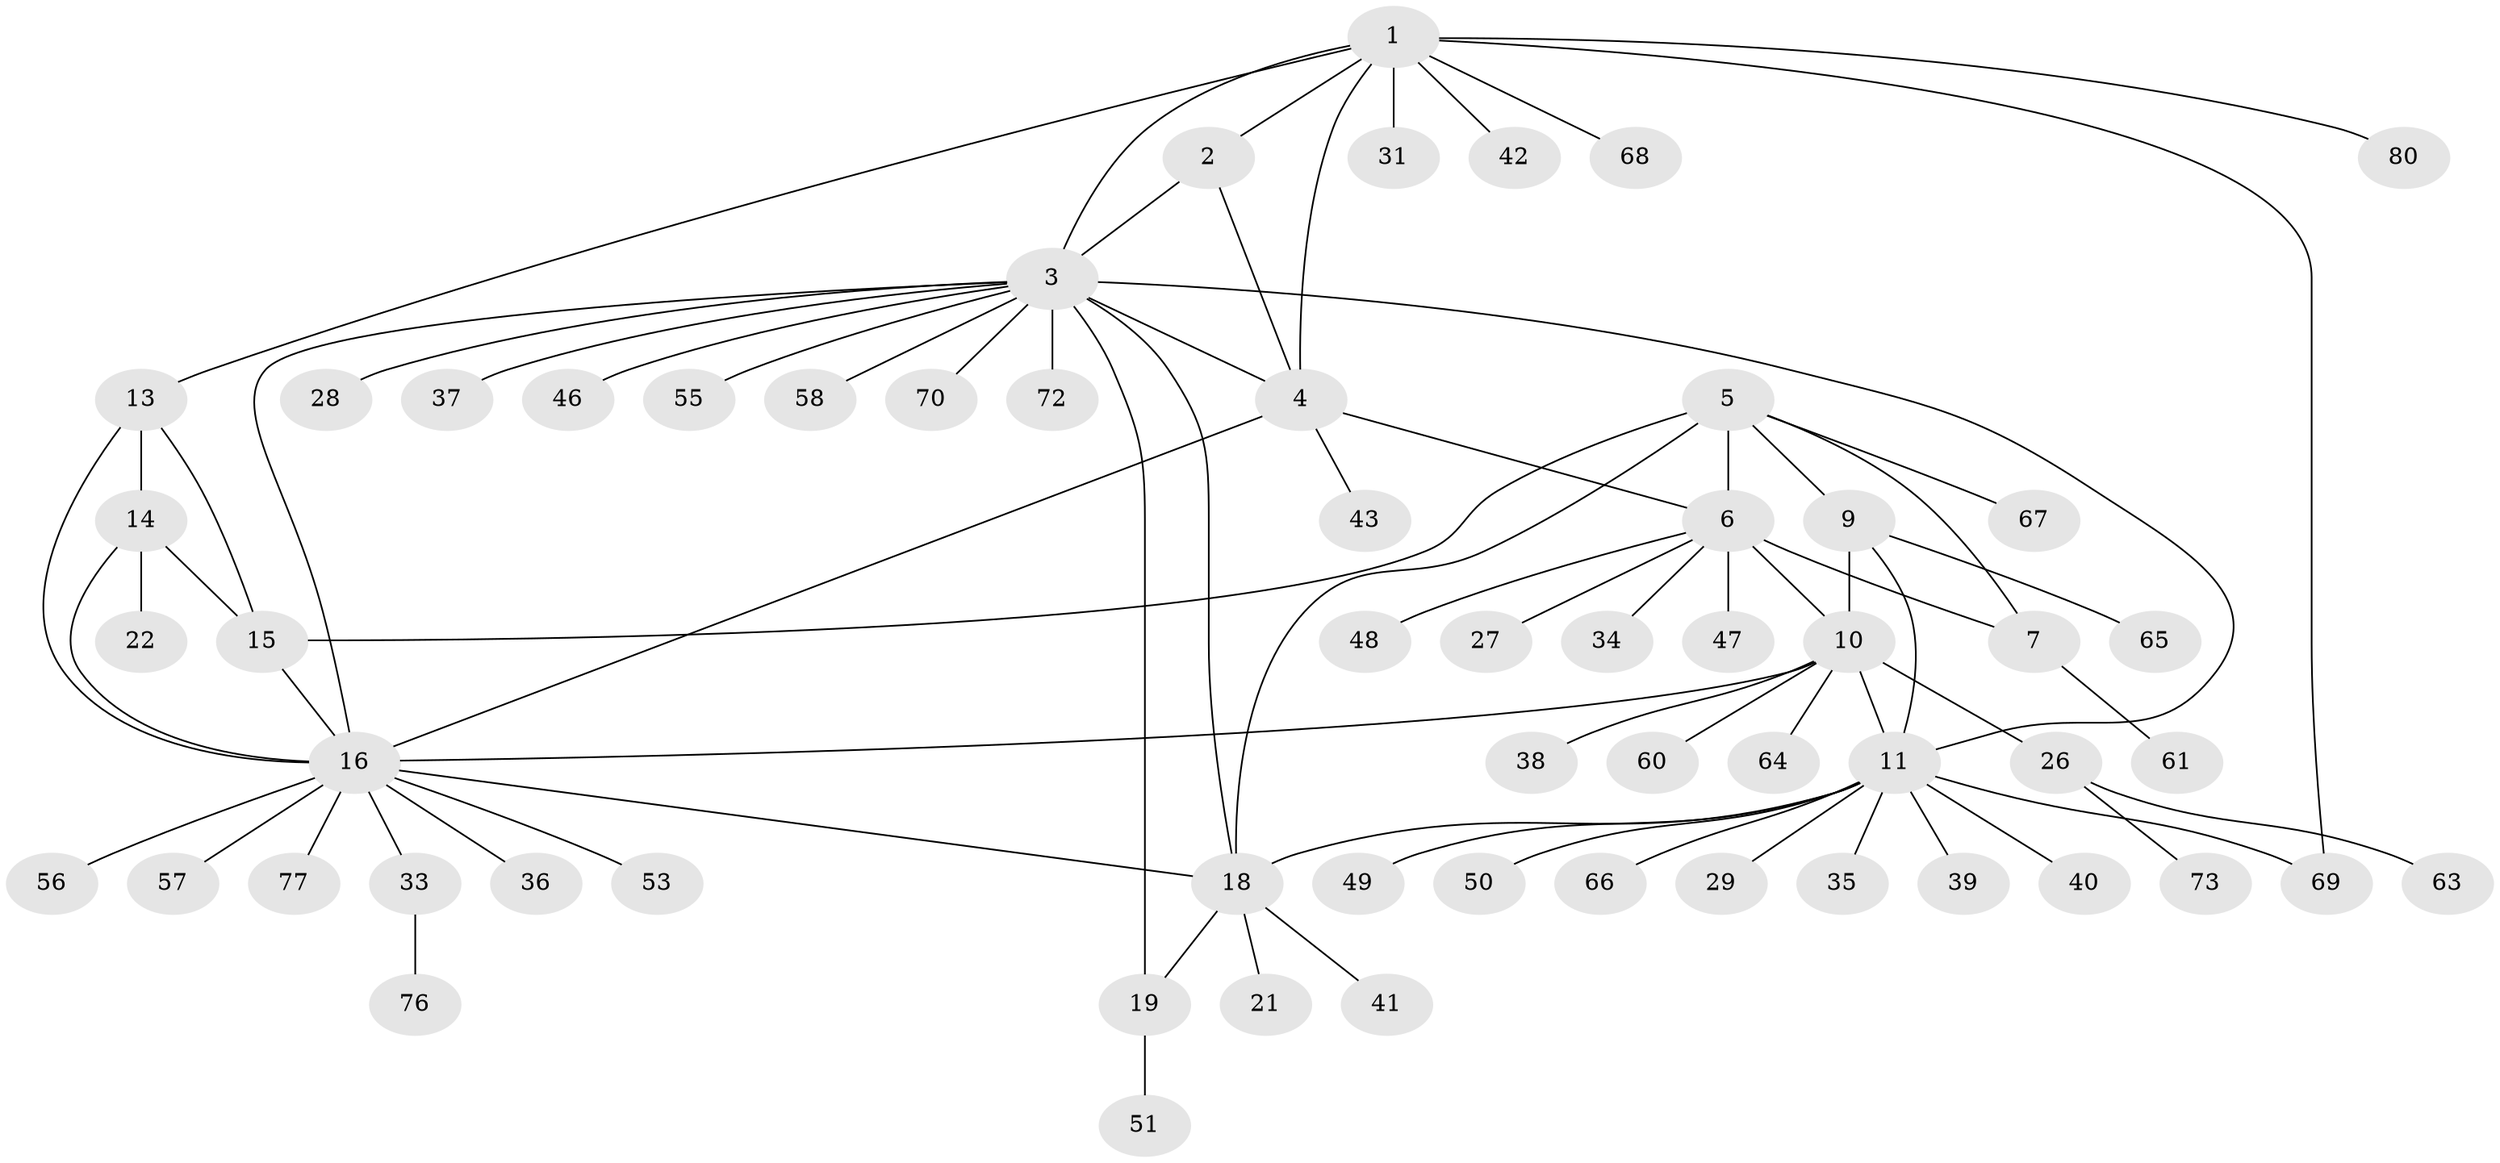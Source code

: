 // Generated by graph-tools (version 1.1) at 2025/24/03/03/25 07:24:13]
// undirected, 60 vertices, 78 edges
graph export_dot {
graph [start="1"]
  node [color=gray90,style=filled];
  1 [super="+81"];
  2 [super="+54"];
  3 [super="+17"];
  4 [super="+59"];
  5;
  6 [super="+8"];
  7 [super="+79"];
  9 [super="+78"];
  10 [super="+12"];
  11 [super="+23"];
  13 [super="+44"];
  14 [super="+24"];
  15 [super="+71"];
  16 [super="+25"];
  18 [super="+20"];
  19 [super="+45"];
  21;
  22;
  26 [super="+30"];
  27 [super="+62"];
  28 [super="+32"];
  29;
  31;
  33 [super="+82"];
  34;
  35;
  36;
  37;
  38;
  39 [super="+52"];
  40;
  41;
  42;
  43;
  46;
  47;
  48;
  49;
  50;
  51;
  53;
  55;
  56 [super="+74"];
  57;
  58;
  60;
  61;
  63;
  64;
  65;
  66;
  67;
  68;
  69;
  70;
  72;
  73 [super="+75"];
  76;
  77;
  80;
  1 -- 2;
  1 -- 3;
  1 -- 4;
  1 -- 13;
  1 -- 31;
  1 -- 42;
  1 -- 68;
  1 -- 69;
  1 -- 80;
  2 -- 3;
  2 -- 4;
  3 -- 4;
  3 -- 11;
  3 -- 28;
  3 -- 55;
  3 -- 37;
  3 -- 70;
  3 -- 72;
  3 -- 46;
  3 -- 16;
  3 -- 18 [weight=2];
  3 -- 19;
  3 -- 58;
  4 -- 6;
  4 -- 43;
  4 -- 16;
  5 -- 6 [weight=2];
  5 -- 7;
  5 -- 15;
  5 -- 18;
  5 -- 67;
  5 -- 9;
  6 -- 7 [weight=2];
  6 -- 10;
  6 -- 27;
  6 -- 48;
  6 -- 34;
  6 -- 47;
  7 -- 61;
  9 -- 10 [weight=2];
  9 -- 11;
  9 -- 65;
  10 -- 11 [weight=2];
  10 -- 26;
  10 -- 64;
  10 -- 16;
  10 -- 38;
  10 -- 60;
  11 -- 18;
  11 -- 35;
  11 -- 39;
  11 -- 40;
  11 -- 49;
  11 -- 66;
  11 -- 69;
  11 -- 50;
  11 -- 29;
  13 -- 14;
  13 -- 15;
  13 -- 16;
  14 -- 15;
  14 -- 16;
  14 -- 22;
  15 -- 16;
  16 -- 33;
  16 -- 53;
  16 -- 56;
  16 -- 57;
  16 -- 77;
  16 -- 36;
  16 -- 18;
  18 -- 19 [weight=2];
  18 -- 21;
  18 -- 41;
  19 -- 51;
  26 -- 63;
  26 -- 73;
  33 -- 76;
}
